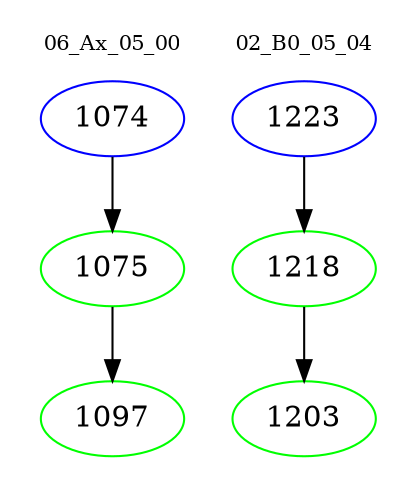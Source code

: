 digraph{
subgraph cluster_0 {
color = white
label = "06_Ax_05_00";
fontsize=10;
T0_1074 [label="1074", color="blue"]
T0_1074 -> T0_1075 [color="black"]
T0_1075 [label="1075", color="green"]
T0_1075 -> T0_1097 [color="black"]
T0_1097 [label="1097", color="green"]
}
subgraph cluster_1 {
color = white
label = "02_B0_05_04";
fontsize=10;
T1_1223 [label="1223", color="blue"]
T1_1223 -> T1_1218 [color="black"]
T1_1218 [label="1218", color="green"]
T1_1218 -> T1_1203 [color="black"]
T1_1203 [label="1203", color="green"]
}
}
